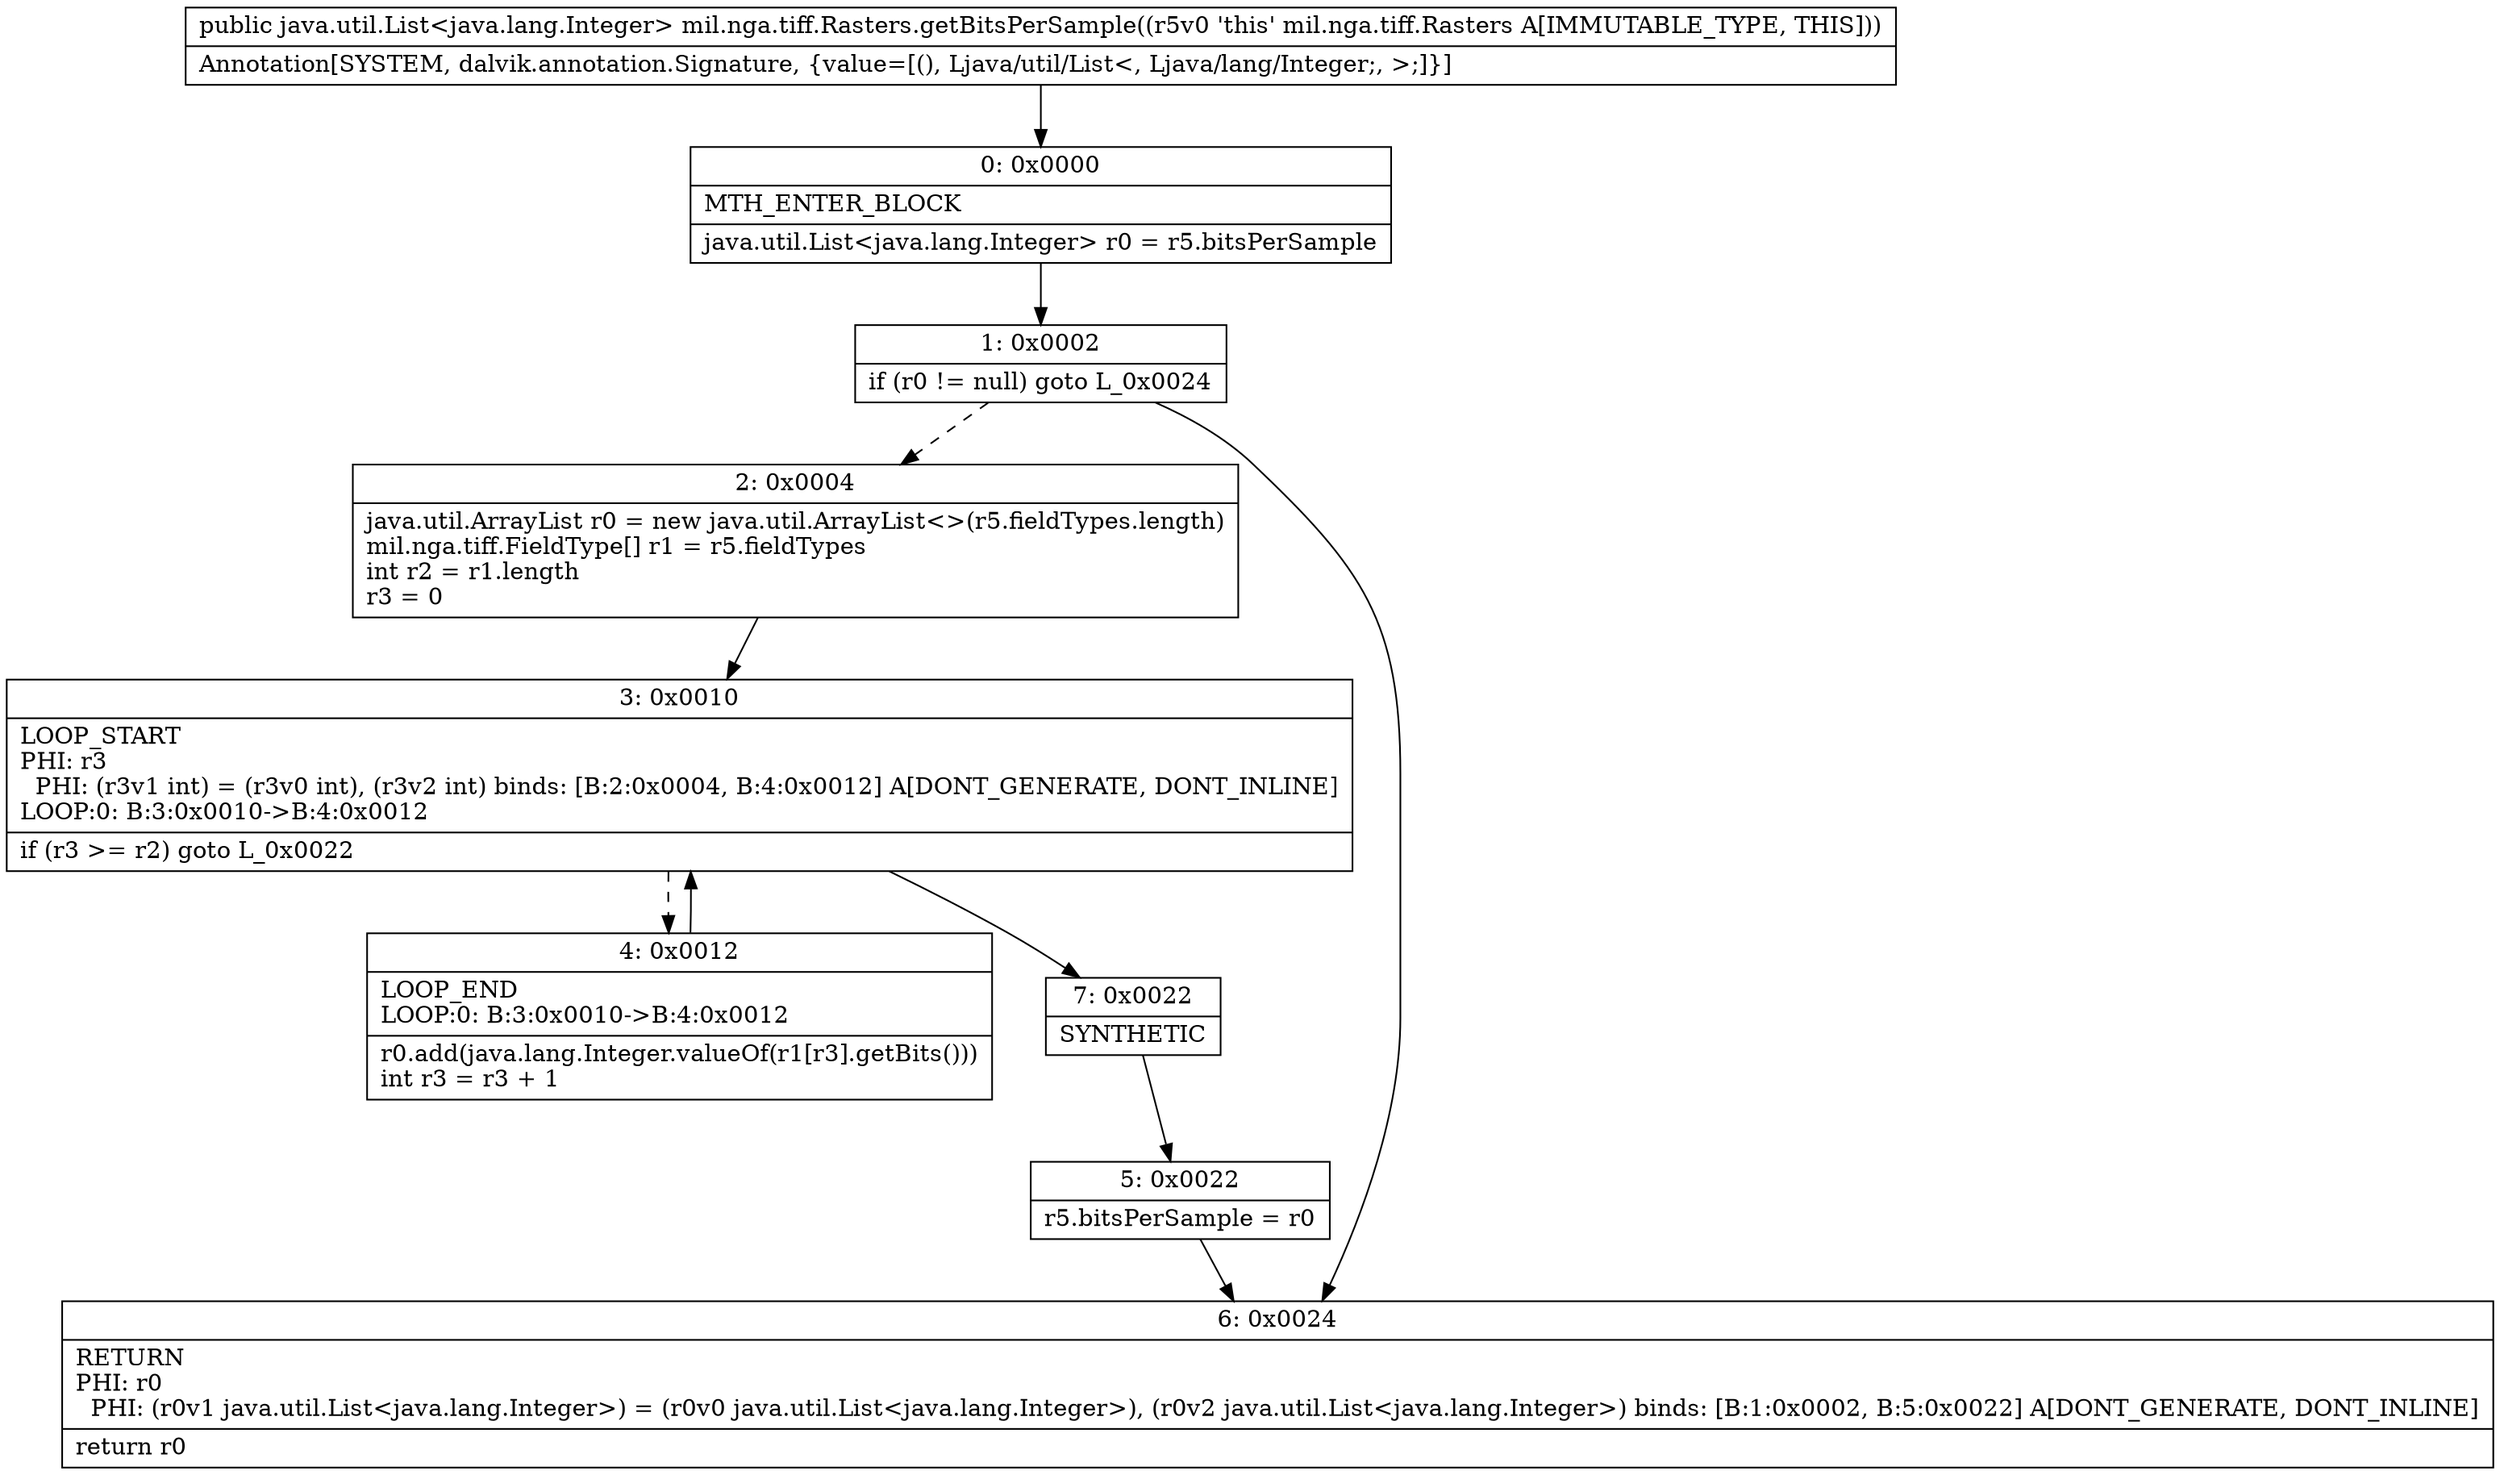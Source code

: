 digraph "CFG formil.nga.tiff.Rasters.getBitsPerSample()Ljava\/util\/List;" {
Node_0 [shape=record,label="{0\:\ 0x0000|MTH_ENTER_BLOCK\l|java.util.List\<java.lang.Integer\> r0 = r5.bitsPerSample\l}"];
Node_1 [shape=record,label="{1\:\ 0x0002|if (r0 != null) goto L_0x0024\l}"];
Node_2 [shape=record,label="{2\:\ 0x0004|java.util.ArrayList r0 = new java.util.ArrayList\<\>(r5.fieldTypes.length)\lmil.nga.tiff.FieldType[] r1 = r5.fieldTypes\lint r2 = r1.length\lr3 = 0\l}"];
Node_3 [shape=record,label="{3\:\ 0x0010|LOOP_START\lPHI: r3 \l  PHI: (r3v1 int) = (r3v0 int), (r3v2 int) binds: [B:2:0x0004, B:4:0x0012] A[DONT_GENERATE, DONT_INLINE]\lLOOP:0: B:3:0x0010\-\>B:4:0x0012\l|if (r3 \>= r2) goto L_0x0022\l}"];
Node_4 [shape=record,label="{4\:\ 0x0012|LOOP_END\lLOOP:0: B:3:0x0010\-\>B:4:0x0012\l|r0.add(java.lang.Integer.valueOf(r1[r3].getBits()))\lint r3 = r3 + 1\l}"];
Node_5 [shape=record,label="{5\:\ 0x0022|r5.bitsPerSample = r0\l}"];
Node_6 [shape=record,label="{6\:\ 0x0024|RETURN\lPHI: r0 \l  PHI: (r0v1 java.util.List\<java.lang.Integer\>) = (r0v0 java.util.List\<java.lang.Integer\>), (r0v2 java.util.List\<java.lang.Integer\>) binds: [B:1:0x0002, B:5:0x0022] A[DONT_GENERATE, DONT_INLINE]\l|return r0\l}"];
Node_7 [shape=record,label="{7\:\ 0x0022|SYNTHETIC\l}"];
MethodNode[shape=record,label="{public java.util.List\<java.lang.Integer\> mil.nga.tiff.Rasters.getBitsPerSample((r5v0 'this' mil.nga.tiff.Rasters A[IMMUTABLE_TYPE, THIS]))  | Annotation[SYSTEM, dalvik.annotation.Signature, \{value=[(), Ljava\/util\/List\<, Ljava\/lang\/Integer;, \>;]\}]\l}"];
MethodNode -> Node_0;
Node_0 -> Node_1;
Node_1 -> Node_2[style=dashed];
Node_1 -> Node_6;
Node_2 -> Node_3;
Node_3 -> Node_4[style=dashed];
Node_3 -> Node_7;
Node_4 -> Node_3;
Node_5 -> Node_6;
Node_7 -> Node_5;
}

